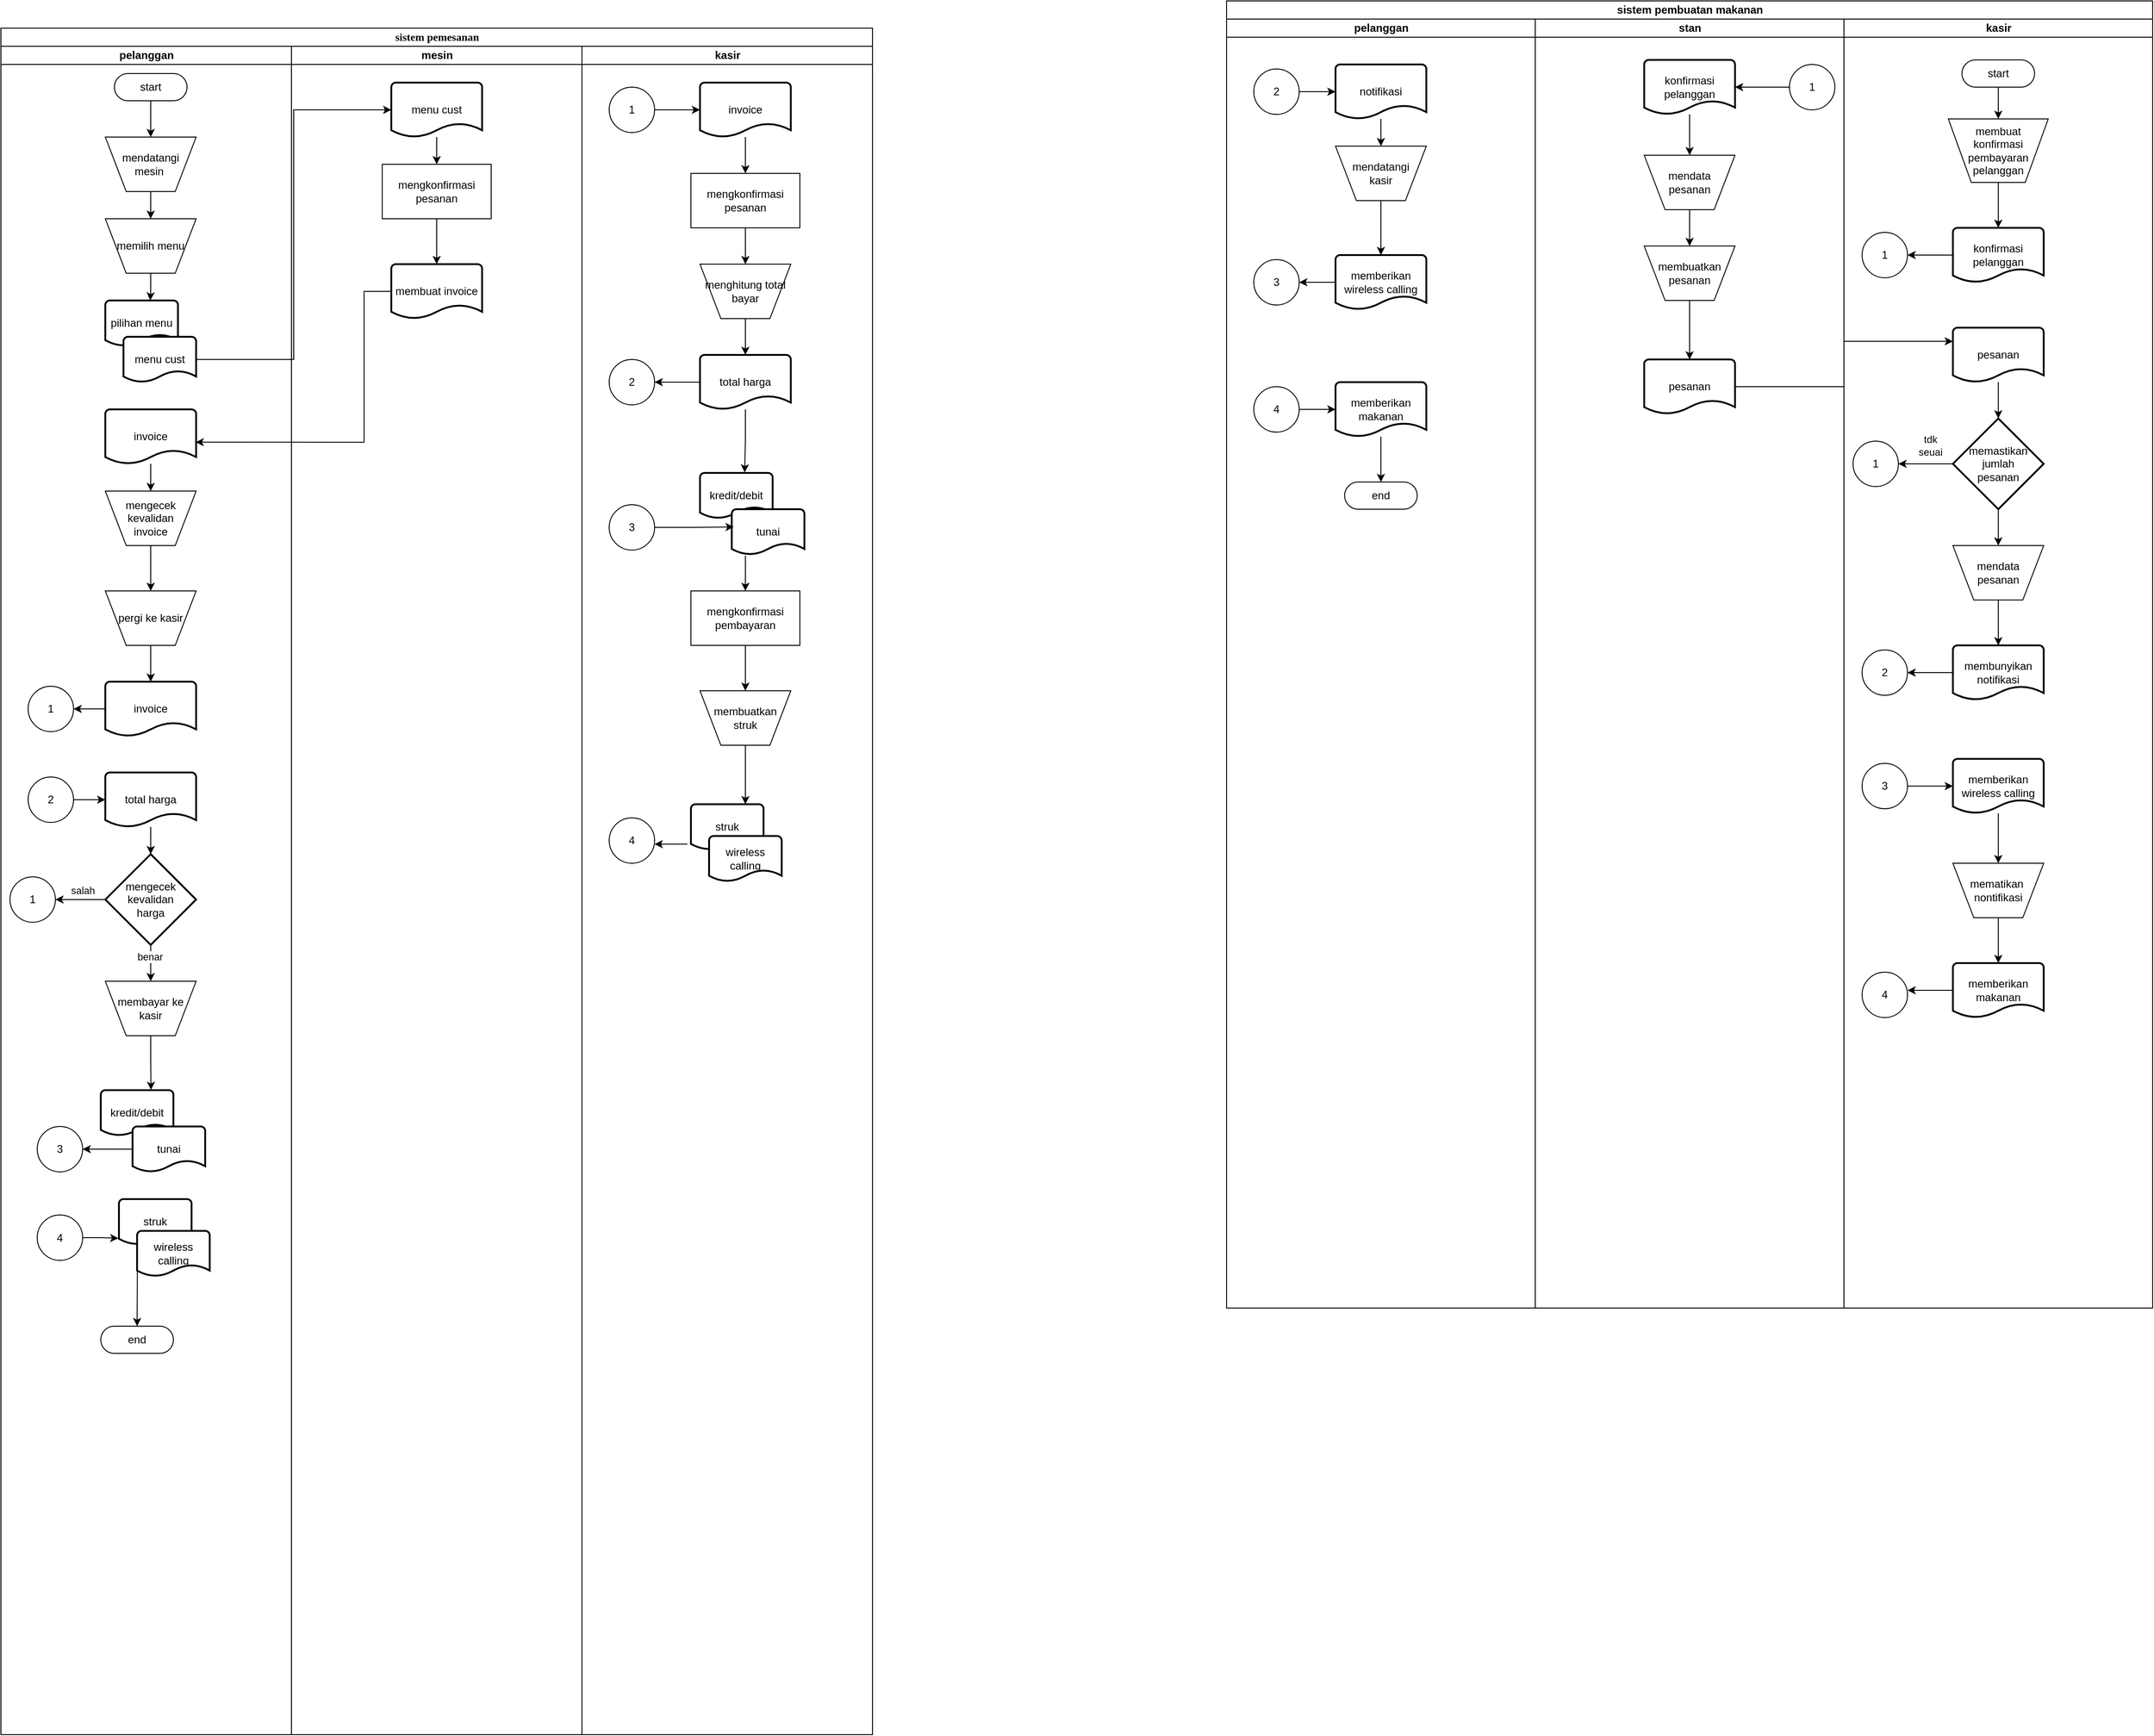 <mxfile version="24.2.0" type="github">
  <diagram name="Page-1" id="0783ab3e-0a74-02c8-0abd-f7b4e66b4bec">
    <mxGraphModel dx="1005" dy="530" grid="1" gridSize="10" guides="1" tooltips="1" connect="1" arrows="1" fold="1" page="1" pageScale="1" pageWidth="850" pageHeight="1100" background="none" math="0" shadow="0">
      <root>
        <mxCell id="0" />
        <mxCell id="1" parent="0" />
        <mxCell id="1c1d494c118603dd-1" value="sistem pemesanan" style="swimlane;html=1;childLayout=stackLayout;startSize=20;rounded=0;shadow=0;comic=0;labelBackgroundColor=none;strokeWidth=1;fontFamily=Verdana;fontSize=12;align=center;movable=1;resizable=1;rotatable=1;deletable=1;editable=1;locked=0;connectable=1;" parent="1" vertex="1">
          <mxGeometry x="10" y="30" width="960" height="1880" as="geometry" />
        </mxCell>
        <mxCell id="1c1d494c118603dd-2" value="pelanggan" style="swimlane;html=1;startSize=20;movable=1;resizable=1;rotatable=1;deletable=1;editable=1;locked=0;connectable=1;" parent="1c1d494c118603dd-1" vertex="1">
          <mxGeometry y="20" width="320" height="1860" as="geometry" />
        </mxCell>
        <mxCell id="wqHbsf-exHpVI4swrrhD-13" style="edgeStyle=orthogonalEdgeStyle;rounded=0;orthogonalLoop=1;jettySize=auto;html=1;entryX=0.5;entryY=0;entryDx=0;entryDy=0;" parent="1c1d494c118603dd-2" source="wqHbsf-exHpVI4swrrhD-8" target="wqHbsf-exHpVI4swrrhD-10" edge="1">
          <mxGeometry relative="1" as="geometry" />
        </mxCell>
        <mxCell id="wqHbsf-exHpVI4swrrhD-8" value="start" style="html=1;dashed=0;whiteSpace=wrap;shape=mxgraph.dfd.start" parent="1c1d494c118603dd-2" vertex="1">
          <mxGeometry x="125" y="30" width="80" height="30" as="geometry" />
        </mxCell>
        <mxCell id="wqHbsf-exHpVI4swrrhD-14" style="edgeStyle=orthogonalEdgeStyle;rounded=0;orthogonalLoop=1;jettySize=auto;html=1;entryX=0.5;entryY=0;entryDx=0;entryDy=0;" parent="1c1d494c118603dd-2" source="wqHbsf-exHpVI4swrrhD-10" target="wqHbsf-exHpVI4swrrhD-11" edge="1">
          <mxGeometry relative="1" as="geometry" />
        </mxCell>
        <mxCell id="wqHbsf-exHpVI4swrrhD-10" value="mendatangi mesin&amp;nbsp;" style="verticalLabelPosition=middle;verticalAlign=middle;html=1;shape=trapezoid;perimeter=trapezoidPerimeter;whiteSpace=wrap;size=0.23;arcSize=10;flipV=1;labelPosition=center;align=center;" parent="1c1d494c118603dd-2" vertex="1">
          <mxGeometry x="115" y="100" width="100" height="60" as="geometry" />
        </mxCell>
        <mxCell id="u9i59XWlAlZomTc7qoZ3-51" style="edgeStyle=orthogonalEdgeStyle;rounded=0;orthogonalLoop=1;jettySize=auto;html=1;entryX=0.618;entryY=0;entryDx=0;entryDy=0;entryPerimeter=0;" parent="1c1d494c118603dd-2" source="wqHbsf-exHpVI4swrrhD-11" target="u9i59XWlAlZomTc7qoZ3-33" edge="1">
          <mxGeometry relative="1" as="geometry" />
        </mxCell>
        <mxCell id="wqHbsf-exHpVI4swrrhD-11" value="memilih menu" style="verticalLabelPosition=middle;verticalAlign=middle;html=1;shape=trapezoid;perimeter=trapezoidPerimeter;whiteSpace=wrap;size=0.23;arcSize=10;flipV=1;labelPosition=center;align=center;" parent="1c1d494c118603dd-2" vertex="1">
          <mxGeometry x="115" y="190" width="100" height="60" as="geometry" />
        </mxCell>
        <mxCell id="u9i59XWlAlZomTc7qoZ3-33" value="pilihan menu" style="strokeWidth=2;html=1;shape=mxgraph.flowchart.document2;whiteSpace=wrap;size=0.25;" parent="1c1d494c118603dd-2" vertex="1">
          <mxGeometry x="115" y="280" width="80" height="50" as="geometry" />
        </mxCell>
        <mxCell id="u9i59XWlAlZomTc7qoZ3-46" style="edgeStyle=orthogonalEdgeStyle;rounded=0;orthogonalLoop=1;jettySize=auto;html=1;" parent="1c1d494c118603dd-2" source="u9i59XWlAlZomTc7qoZ3-37" target="u9i59XWlAlZomTc7qoZ3-45" edge="1">
          <mxGeometry relative="1" as="geometry" />
        </mxCell>
        <mxCell id="u9i59XWlAlZomTc7qoZ3-37" value="invoice" style="strokeWidth=2;html=1;shape=mxgraph.flowchart.document2;whiteSpace=wrap;size=0.25;" parent="1c1d494c118603dd-2" vertex="1">
          <mxGeometry x="115" y="400" width="100" height="60" as="geometry" />
        </mxCell>
        <mxCell id="u9i59XWlAlZomTc7qoZ3-48" value="" style="edgeStyle=orthogonalEdgeStyle;rounded=0;orthogonalLoop=1;jettySize=auto;html=1;" parent="1c1d494c118603dd-2" source="u9i59XWlAlZomTc7qoZ3-45" target="u9i59XWlAlZomTc7qoZ3-47" edge="1">
          <mxGeometry relative="1" as="geometry" />
        </mxCell>
        <mxCell id="u9i59XWlAlZomTc7qoZ3-45" value="mengecek kevalidan &lt;br&gt;invoice" style="verticalLabelPosition=middle;verticalAlign=middle;html=1;shape=trapezoid;perimeter=trapezoidPerimeter;whiteSpace=wrap;size=0.23;arcSize=10;flipV=1;labelPosition=center;align=center;" parent="1c1d494c118603dd-2" vertex="1">
          <mxGeometry x="115" y="490" width="100" height="60" as="geometry" />
        </mxCell>
        <mxCell id="u9i59XWlAlZomTc7qoZ3-47" value="pergi ke kasir" style="verticalLabelPosition=middle;verticalAlign=middle;html=1;shape=trapezoid;perimeter=trapezoidPerimeter;whiteSpace=wrap;size=0.23;arcSize=10;flipV=1;labelPosition=center;align=center;" parent="1c1d494c118603dd-2" vertex="1">
          <mxGeometry x="115" y="600" width="100" height="60" as="geometry" />
        </mxCell>
        <mxCell id="u9i59XWlAlZomTc7qoZ3-49" value="menu cust" style="strokeWidth=2;html=1;shape=mxgraph.flowchart.document2;whiteSpace=wrap;size=0.25;" parent="1c1d494c118603dd-2" vertex="1">
          <mxGeometry x="135" y="320" width="80" height="50" as="geometry" />
        </mxCell>
        <mxCell id="u9i59XWlAlZomTc7qoZ3-59" style="edgeStyle=orthogonalEdgeStyle;rounded=0;orthogonalLoop=1;jettySize=auto;html=1;entryX=1;entryY=0.5;entryDx=0;entryDy=0;" parent="1c1d494c118603dd-2" source="u9i59XWlAlZomTc7qoZ3-55" target="u9i59XWlAlZomTc7qoZ3-58" edge="1">
          <mxGeometry relative="1" as="geometry" />
        </mxCell>
        <mxCell id="u9i59XWlAlZomTc7qoZ3-55" value="invoice" style="strokeWidth=2;html=1;shape=mxgraph.flowchart.document2;whiteSpace=wrap;size=0.25;" parent="1c1d494c118603dd-2" vertex="1">
          <mxGeometry x="115" y="700" width="100" height="60" as="geometry" />
        </mxCell>
        <mxCell id="u9i59XWlAlZomTc7qoZ3-56" style="edgeStyle=orthogonalEdgeStyle;rounded=0;orthogonalLoop=1;jettySize=auto;html=1;entryX=0.5;entryY=0;entryDx=0;entryDy=0;entryPerimeter=0;" parent="1c1d494c118603dd-2" source="u9i59XWlAlZomTc7qoZ3-47" target="u9i59XWlAlZomTc7qoZ3-55" edge="1">
          <mxGeometry relative="1" as="geometry" />
        </mxCell>
        <mxCell id="u9i59XWlAlZomTc7qoZ3-58" value="1" style="ellipse;whiteSpace=wrap;html=1;aspect=fixed;" parent="1c1d494c118603dd-2" vertex="1">
          <mxGeometry x="30" y="705" width="50" height="50" as="geometry" />
        </mxCell>
        <mxCell id="u9i59XWlAlZomTc7qoZ3-69" value="total harga" style="strokeWidth=2;html=1;shape=mxgraph.flowchart.document2;whiteSpace=wrap;size=0.25;" parent="1c1d494c118603dd-2" vertex="1">
          <mxGeometry x="115" y="800" width="100" height="60" as="geometry" />
        </mxCell>
        <mxCell id="u9i59XWlAlZomTc7qoZ3-70" value="2" style="ellipse;whiteSpace=wrap;html=1;aspect=fixed;" parent="1c1d494c118603dd-2" vertex="1">
          <mxGeometry x="30" y="805" width="50" height="50" as="geometry" />
        </mxCell>
        <mxCell id="u9i59XWlAlZomTc7qoZ3-71" style="edgeStyle=orthogonalEdgeStyle;rounded=0;orthogonalLoop=1;jettySize=auto;html=1;entryX=0;entryY=0.5;entryDx=0;entryDy=0;entryPerimeter=0;" parent="1c1d494c118603dd-2" source="u9i59XWlAlZomTc7qoZ3-70" target="u9i59XWlAlZomTc7qoZ3-69" edge="1">
          <mxGeometry relative="1" as="geometry" />
        </mxCell>
        <mxCell id="u9i59XWlAlZomTc7qoZ3-77" style="edgeStyle=orthogonalEdgeStyle;rounded=0;orthogonalLoop=1;jettySize=auto;html=1;entryX=1;entryY=0.5;entryDx=0;entryDy=0;" parent="1c1d494c118603dd-2" source="u9i59XWlAlZomTc7qoZ3-74" target="u9i59XWlAlZomTc7qoZ3-76" edge="1">
          <mxGeometry relative="1" as="geometry" />
        </mxCell>
        <mxCell id="FpPtYlC5EsILxaDDrqei-9" value="salah" style="edgeLabel;html=1;align=center;verticalAlign=middle;resizable=0;points=[];" parent="u9i59XWlAlZomTc7qoZ3-77" vertex="1" connectable="0">
          <mxGeometry x="-0.422" y="4" relative="1" as="geometry">
            <mxPoint x="-9" y="-14" as="offset" />
          </mxGeometry>
        </mxCell>
        <mxCell id="u9i59XWlAlZomTc7qoZ3-78" style="edgeStyle=orthogonalEdgeStyle;rounded=0;orthogonalLoop=1;jettySize=auto;html=1;" parent="1c1d494c118603dd-2" source="u9i59XWlAlZomTc7qoZ3-74" target="u9i59XWlAlZomTc7qoZ3-75" edge="1">
          <mxGeometry relative="1" as="geometry" />
        </mxCell>
        <mxCell id="FpPtYlC5EsILxaDDrqei-8" value="benar" style="edgeLabel;html=1;align=center;verticalAlign=middle;resizable=0;points=[];" parent="u9i59XWlAlZomTc7qoZ3-78" vertex="1" connectable="0">
          <mxGeometry x="-0.35" y="-1" relative="1" as="geometry">
            <mxPoint as="offset" />
          </mxGeometry>
        </mxCell>
        <mxCell id="u9i59XWlAlZomTc7qoZ3-74" value="mengecek kevalidan &lt;br&gt;harga" style="strokeWidth=2;html=1;shape=mxgraph.flowchart.decision;whiteSpace=wrap;" parent="1c1d494c118603dd-2" vertex="1">
          <mxGeometry x="115" y="890" width="100" height="100" as="geometry" />
        </mxCell>
        <mxCell id="u9i59XWlAlZomTc7qoZ3-75" value="membayar ke kasir" style="verticalLabelPosition=middle;verticalAlign=middle;html=1;shape=trapezoid;perimeter=trapezoidPerimeter;whiteSpace=wrap;size=0.23;arcSize=10;flipV=1;labelPosition=center;align=center;" parent="1c1d494c118603dd-2" vertex="1">
          <mxGeometry x="115" y="1030" width="100" height="60" as="geometry" />
        </mxCell>
        <mxCell id="u9i59XWlAlZomTc7qoZ3-76" value="1" style="ellipse;whiteSpace=wrap;html=1;aspect=fixed;" parent="1c1d494c118603dd-2" vertex="1">
          <mxGeometry x="10" y="915" width="50" height="50" as="geometry" />
        </mxCell>
        <mxCell id="u9i59XWlAlZomTc7qoZ3-82" value="kredit/debit" style="strokeWidth=2;html=1;shape=mxgraph.flowchart.document2;whiteSpace=wrap;size=0.25;" parent="1c1d494c118603dd-2" vertex="1">
          <mxGeometry x="110" y="1150" width="80" height="50" as="geometry" />
        </mxCell>
        <mxCell id="u9i59XWlAlZomTc7qoZ3-86" style="edgeStyle=orthogonalEdgeStyle;rounded=0;orthogonalLoop=1;jettySize=auto;html=1;entryX=1;entryY=0.5;entryDx=0;entryDy=0;" parent="1c1d494c118603dd-2" source="u9i59XWlAlZomTc7qoZ3-83" target="u9i59XWlAlZomTc7qoZ3-85" edge="1">
          <mxGeometry relative="1" as="geometry">
            <mxPoint x="90" y="1215" as="targetPoint" />
          </mxGeometry>
        </mxCell>
        <mxCell id="u9i59XWlAlZomTc7qoZ3-83" value="tunai" style="strokeWidth=2;html=1;shape=mxgraph.flowchart.document2;whiteSpace=wrap;size=0.25;" parent="1c1d494c118603dd-2" vertex="1">
          <mxGeometry x="145" y="1190" width="80" height="50" as="geometry" />
        </mxCell>
        <mxCell id="u9i59XWlAlZomTc7qoZ3-84" style="edgeStyle=orthogonalEdgeStyle;rounded=0;orthogonalLoop=1;jettySize=auto;html=1;entryX=0.692;entryY=-0.007;entryDx=0;entryDy=0;entryPerimeter=0;" parent="1c1d494c118603dd-2" source="u9i59XWlAlZomTc7qoZ3-75" target="u9i59XWlAlZomTc7qoZ3-82" edge="1">
          <mxGeometry relative="1" as="geometry" />
        </mxCell>
        <mxCell id="u9i59XWlAlZomTc7qoZ3-85" value="3" style="ellipse;whiteSpace=wrap;html=1;aspect=fixed;" parent="1c1d494c118603dd-2" vertex="1">
          <mxGeometry x="40" y="1190" width="50" height="50" as="geometry" />
        </mxCell>
        <mxCell id="u9i59XWlAlZomTc7qoZ3-109" value="4" style="ellipse;whiteSpace=wrap;html=1;aspect=fixed;" parent="1c1d494c118603dd-2" vertex="1">
          <mxGeometry x="40" y="1287.5" width="50" height="50" as="geometry" />
        </mxCell>
        <mxCell id="u9i59XWlAlZomTc7qoZ3-112" style="edgeStyle=orthogonalEdgeStyle;rounded=0;orthogonalLoop=1;jettySize=auto;html=1;entryX=0.5;entryY=0;entryDx=0;entryDy=0;entryPerimeter=0;" parent="1c1d494c118603dd-2" source="u9i59XWlAlZomTc7qoZ3-69" target="u9i59XWlAlZomTc7qoZ3-74" edge="1">
          <mxGeometry relative="1" as="geometry" />
        </mxCell>
        <mxCell id="FpPtYlC5EsILxaDDrqei-4" value="struk" style="strokeWidth=2;html=1;shape=mxgraph.flowchart.document2;whiteSpace=wrap;size=0.25;" parent="1c1d494c118603dd-2" vertex="1">
          <mxGeometry x="130" y="1270" width="80" height="50" as="geometry" />
        </mxCell>
        <mxCell id="FpPtYlC5EsILxaDDrqei-5" value="wireless calling" style="strokeWidth=2;html=1;shape=mxgraph.flowchart.document2;whiteSpace=wrap;size=0.25;" parent="1c1d494c118603dd-2" vertex="1">
          <mxGeometry x="150" y="1305" width="80" height="50" as="geometry" />
        </mxCell>
        <mxCell id="FpPtYlC5EsILxaDDrqei-7" style="edgeStyle=orthogonalEdgeStyle;rounded=0;orthogonalLoop=1;jettySize=auto;html=1;entryX=-0.008;entryY=0.863;entryDx=0;entryDy=0;entryPerimeter=0;" parent="1c1d494c118603dd-2" source="u9i59XWlAlZomTc7qoZ3-109" target="FpPtYlC5EsILxaDDrqei-4" edge="1">
          <mxGeometry relative="1" as="geometry" />
        </mxCell>
        <mxCell id="FpPtYlC5EsILxaDDrqei-74" value="end" style="html=1;dashed=0;whiteSpace=wrap;shape=mxgraph.dfd.start" parent="1c1d494c118603dd-2" vertex="1">
          <mxGeometry x="110" y="1410" width="80" height="30" as="geometry" />
        </mxCell>
        <mxCell id="FpPtYlC5EsILxaDDrqei-75" value="" style="endArrow=classic;html=1;rounded=0;entryX=0.5;entryY=0.5;entryDx=0;entryDy=-15;entryPerimeter=0;exitX=0.004;exitY=0.826;exitDx=0;exitDy=0;exitPerimeter=0;" parent="1c1d494c118603dd-2" source="FpPtYlC5EsILxaDDrqei-5" target="FpPtYlC5EsILxaDDrqei-74" edge="1">
          <mxGeometry width="50" height="50" relative="1" as="geometry">
            <mxPoint x="240" y="1430" as="sourcePoint" />
            <mxPoint x="290" y="1380" as="targetPoint" />
          </mxGeometry>
        </mxCell>
        <mxCell id="1c1d494c118603dd-3" value="mesin" style="swimlane;html=1;startSize=20;movable=1;resizable=1;rotatable=1;deletable=1;editable=1;locked=0;connectable=1;" parent="1c1d494c118603dd-1" vertex="1">
          <mxGeometry x="320" y="20" width="320" height="1860" as="geometry" />
        </mxCell>
        <mxCell id="u9i59XWlAlZomTc7qoZ3-42" style="edgeStyle=orthogonalEdgeStyle;rounded=0;orthogonalLoop=1;jettySize=auto;html=1;" parent="1c1d494c118603dd-3" source="u9i59XWlAlZomTc7qoZ3-34" target="u9i59XWlAlZomTc7qoZ3-35" edge="1">
          <mxGeometry relative="1" as="geometry" />
        </mxCell>
        <mxCell id="u9i59XWlAlZomTc7qoZ3-34" value="menu cust" style="strokeWidth=2;html=1;shape=mxgraph.flowchart.document2;whiteSpace=wrap;size=0.25;" parent="1c1d494c118603dd-3" vertex="1">
          <mxGeometry x="110" y="40" width="100" height="60" as="geometry" />
        </mxCell>
        <mxCell id="u9i59XWlAlZomTc7qoZ3-35" value="mengkonfirmasi pesanan" style="rounded=0;whiteSpace=wrap;html=1;" parent="1c1d494c118603dd-3" vertex="1">
          <mxGeometry x="100" y="130" width="120" height="60" as="geometry" />
        </mxCell>
        <mxCell id="u9i59XWlAlZomTc7qoZ3-36" value="membuat invoice" style="strokeWidth=2;html=1;shape=mxgraph.flowchart.document2;whiteSpace=wrap;size=0.25;" parent="1c1d494c118603dd-3" vertex="1">
          <mxGeometry x="110" y="240" width="100" height="60" as="geometry" />
        </mxCell>
        <mxCell id="u9i59XWlAlZomTc7qoZ3-43" style="edgeStyle=orthogonalEdgeStyle;rounded=0;orthogonalLoop=1;jettySize=auto;html=1;entryX=0.5;entryY=0;entryDx=0;entryDy=0;entryPerimeter=0;" parent="1c1d494c118603dd-3" source="u9i59XWlAlZomTc7qoZ3-35" target="u9i59XWlAlZomTc7qoZ3-36" edge="1">
          <mxGeometry relative="1" as="geometry" />
        </mxCell>
        <mxCell id="u9i59XWlAlZomTc7qoZ3-44" style="edgeStyle=orthogonalEdgeStyle;rounded=0;orthogonalLoop=1;jettySize=auto;html=1;entryX=0.995;entryY=0.603;entryDx=0;entryDy=0;entryPerimeter=0;" parent="1c1d494c118603dd-1" source="u9i59XWlAlZomTc7qoZ3-36" target="u9i59XWlAlZomTc7qoZ3-37" edge="1">
          <mxGeometry relative="1" as="geometry">
            <Array as="points">
              <mxPoint x="400" y="290" />
              <mxPoint x="400" y="456" />
            </Array>
          </mxGeometry>
        </mxCell>
        <mxCell id="u9i59XWlAlZomTc7qoZ3-54" style="edgeStyle=orthogonalEdgeStyle;rounded=0;orthogonalLoop=1;jettySize=auto;html=1;entryX=0;entryY=0.5;entryDx=0;entryDy=0;entryPerimeter=0;" parent="1c1d494c118603dd-1" source="u9i59XWlAlZomTc7qoZ3-49" target="u9i59XWlAlZomTc7qoZ3-34" edge="1">
          <mxGeometry relative="1" as="geometry" />
        </mxCell>
        <mxCell id="1c1d494c118603dd-4" value="kasir" style="swimlane;html=1;startSize=20;movable=1;resizable=1;rotatable=1;deletable=1;editable=1;locked=0;connectable=1;" parent="1c1d494c118603dd-1" vertex="1">
          <mxGeometry x="640" y="20" width="320" height="1860" as="geometry" />
        </mxCell>
        <mxCell id="u9i59XWlAlZomTc7qoZ3-65" style="edgeStyle=orthogonalEdgeStyle;rounded=0;orthogonalLoop=1;jettySize=auto;html=1;" parent="1c1d494c118603dd-4" source="wqHbsf-exHpVI4swrrhD-23" target="u9i59XWlAlZomTc7qoZ3-62" edge="1">
          <mxGeometry relative="1" as="geometry" />
        </mxCell>
        <mxCell id="wqHbsf-exHpVI4swrrhD-23" value="1" style="ellipse;whiteSpace=wrap;html=1;aspect=fixed;" parent="1c1d494c118603dd-4" vertex="1">
          <mxGeometry x="30" y="45" width="50" height="50" as="geometry" />
        </mxCell>
        <mxCell id="u9i59XWlAlZomTc7qoZ3-89" style="edgeStyle=orthogonalEdgeStyle;rounded=0;orthogonalLoop=1;jettySize=auto;html=1;entryX=0.5;entryY=0;entryDx=0;entryDy=0;" parent="1c1d494c118603dd-4" source="u9i59XWlAlZomTc7qoZ3-61" target="u9i59XWlAlZomTc7qoZ3-66" edge="1">
          <mxGeometry relative="1" as="geometry" />
        </mxCell>
        <mxCell id="u9i59XWlAlZomTc7qoZ3-61" value="mengkonfirmasi pesanan" style="rounded=0;whiteSpace=wrap;html=1;" parent="1c1d494c118603dd-4" vertex="1">
          <mxGeometry x="120" y="140" width="120" height="60" as="geometry" />
        </mxCell>
        <mxCell id="u9i59XWlAlZomTc7qoZ3-88" style="edgeStyle=orthogonalEdgeStyle;rounded=0;orthogonalLoop=1;jettySize=auto;html=1;entryX=0.5;entryY=0;entryDx=0;entryDy=0;" parent="1c1d494c118603dd-4" source="u9i59XWlAlZomTc7qoZ3-62" target="u9i59XWlAlZomTc7qoZ3-61" edge="1">
          <mxGeometry relative="1" as="geometry" />
        </mxCell>
        <mxCell id="u9i59XWlAlZomTc7qoZ3-62" value="invoice" style="strokeWidth=2;html=1;shape=mxgraph.flowchart.document2;whiteSpace=wrap;size=0.25;" parent="1c1d494c118603dd-4" vertex="1">
          <mxGeometry x="130" y="40" width="100" height="60" as="geometry" />
        </mxCell>
        <mxCell id="u9i59XWlAlZomTc7qoZ3-66" value="menghitung total bayar" style="verticalLabelPosition=middle;verticalAlign=middle;html=1;shape=trapezoid;perimeter=trapezoidPerimeter;whiteSpace=wrap;size=0.23;arcSize=10;flipV=1;labelPosition=center;align=center;" parent="1c1d494c118603dd-4" vertex="1">
          <mxGeometry x="130" y="240" width="100" height="60" as="geometry" />
        </mxCell>
        <mxCell id="u9i59XWlAlZomTc7qoZ3-72" style="edgeStyle=orthogonalEdgeStyle;rounded=0;orthogonalLoop=1;jettySize=auto;html=1;entryX=1;entryY=0.5;entryDx=0;entryDy=0;" parent="1c1d494c118603dd-4" source="u9i59XWlAlZomTc7qoZ3-67" target="u9i59XWlAlZomTc7qoZ3-68" edge="1">
          <mxGeometry relative="1" as="geometry" />
        </mxCell>
        <mxCell id="u9i59XWlAlZomTc7qoZ3-67" value="total harga" style="strokeWidth=2;html=1;shape=mxgraph.flowchart.document2;whiteSpace=wrap;size=0.25;" parent="1c1d494c118603dd-4" vertex="1">
          <mxGeometry x="130" y="340" width="100" height="60" as="geometry" />
        </mxCell>
        <mxCell id="u9i59XWlAlZomTc7qoZ3-68" value="2" style="ellipse;whiteSpace=wrap;html=1;aspect=fixed;" parent="1c1d494c118603dd-4" vertex="1">
          <mxGeometry x="30" y="345" width="50" height="50" as="geometry" />
        </mxCell>
        <mxCell id="u9i59XWlAlZomTc7qoZ3-90" style="edgeStyle=orthogonalEdgeStyle;rounded=0;orthogonalLoop=1;jettySize=auto;html=1;entryX=0.5;entryY=0;entryDx=0;entryDy=0;entryPerimeter=0;" parent="1c1d494c118603dd-4" source="u9i59XWlAlZomTc7qoZ3-66" target="u9i59XWlAlZomTc7qoZ3-67" edge="1">
          <mxGeometry relative="1" as="geometry" />
        </mxCell>
        <mxCell id="u9i59XWlAlZomTc7qoZ3-91" value="kredit/debit" style="strokeWidth=2;html=1;shape=mxgraph.flowchart.document2;whiteSpace=wrap;size=0.25;" parent="1c1d494c118603dd-4" vertex="1">
          <mxGeometry x="130" y="470" width="80" height="50" as="geometry" />
        </mxCell>
        <mxCell id="u9i59XWlAlZomTc7qoZ3-93" value="tunai" style="strokeWidth=2;html=1;shape=mxgraph.flowchart.document2;whiteSpace=wrap;size=0.25;" parent="1c1d494c118603dd-4" vertex="1">
          <mxGeometry x="165" y="510" width="80" height="50" as="geometry" />
        </mxCell>
        <mxCell id="u9i59XWlAlZomTc7qoZ3-97" style="edgeStyle=orthogonalEdgeStyle;rounded=0;orthogonalLoop=1;jettySize=auto;html=1;entryX=0.027;entryY=0.39;entryDx=0;entryDy=0;entryPerimeter=0;" parent="1c1d494c118603dd-4" source="u9i59XWlAlZomTc7qoZ3-94" target="u9i59XWlAlZomTc7qoZ3-93" edge="1">
          <mxGeometry relative="1" as="geometry">
            <mxPoint x="160" y="530" as="targetPoint" />
          </mxGeometry>
        </mxCell>
        <mxCell id="u9i59XWlAlZomTc7qoZ3-94" value="3" style="ellipse;whiteSpace=wrap;html=1;aspect=fixed;" parent="1c1d494c118603dd-4" vertex="1">
          <mxGeometry x="30" y="505" width="50" height="50" as="geometry" />
        </mxCell>
        <mxCell id="u9i59XWlAlZomTc7qoZ3-96" style="edgeStyle=orthogonalEdgeStyle;rounded=0;orthogonalLoop=1;jettySize=auto;html=1;entryX=0.615;entryY=-0.011;entryDx=0;entryDy=0;entryPerimeter=0;" parent="1c1d494c118603dd-4" source="u9i59XWlAlZomTc7qoZ3-67" target="u9i59XWlAlZomTc7qoZ3-91" edge="1">
          <mxGeometry relative="1" as="geometry" />
        </mxCell>
        <mxCell id="u9i59XWlAlZomTc7qoZ3-103" style="edgeStyle=orthogonalEdgeStyle;rounded=0;orthogonalLoop=1;jettySize=auto;html=1;" parent="1c1d494c118603dd-4" source="u9i59XWlAlZomTc7qoZ3-99" target="u9i59XWlAlZomTc7qoZ3-101" edge="1">
          <mxGeometry relative="1" as="geometry" />
        </mxCell>
        <mxCell id="u9i59XWlAlZomTc7qoZ3-99" value="mengkonfirmasi pembayaran" style="rounded=0;whiteSpace=wrap;html=1;" parent="1c1d494c118603dd-4" vertex="1">
          <mxGeometry x="120" y="600" width="120" height="60" as="geometry" />
        </mxCell>
        <mxCell id="u9i59XWlAlZomTc7qoZ3-100" value="" style="endArrow=classic;html=1;rounded=0;entryX=0.5;entryY=0;entryDx=0;entryDy=0;exitX=0.188;exitY=1.025;exitDx=0;exitDy=0;exitPerimeter=0;" parent="1c1d494c118603dd-4" source="u9i59XWlAlZomTc7qoZ3-93" target="u9i59XWlAlZomTc7qoZ3-99" edge="1">
          <mxGeometry width="50" height="50" relative="1" as="geometry">
            <mxPoint x="170" y="560" as="sourcePoint" />
            <mxPoint x="-130" y="560" as="targetPoint" />
          </mxGeometry>
        </mxCell>
        <mxCell id="u9i59XWlAlZomTc7qoZ3-101" value="membuatkan struk" style="verticalLabelPosition=middle;verticalAlign=middle;html=1;shape=trapezoid;perimeter=trapezoidPerimeter;whiteSpace=wrap;size=0.23;arcSize=10;flipV=1;labelPosition=center;align=center;" parent="1c1d494c118603dd-4" vertex="1">
          <mxGeometry x="130" y="710" width="100" height="60" as="geometry" />
        </mxCell>
        <mxCell id="u9i59XWlAlZomTc7qoZ3-102" value="struk" style="strokeWidth=2;html=1;shape=mxgraph.flowchart.document2;whiteSpace=wrap;size=0.25;" parent="1c1d494c118603dd-4" vertex="1">
          <mxGeometry x="120" y="835" width="80" height="50" as="geometry" />
        </mxCell>
        <mxCell id="u9i59XWlAlZomTc7qoZ3-105" value="4" style="ellipse;whiteSpace=wrap;html=1;aspect=fixed;" parent="1c1d494c118603dd-4" vertex="1">
          <mxGeometry x="30" y="850" width="50" height="50" as="geometry" />
        </mxCell>
        <mxCell id="FpPtYlC5EsILxaDDrqei-1" value="wireless calling" style="strokeWidth=2;html=1;shape=mxgraph.flowchart.document2;whiteSpace=wrap;size=0.25;" parent="1c1d494c118603dd-4" vertex="1">
          <mxGeometry x="140" y="870" width="80" height="50" as="geometry" />
        </mxCell>
        <mxCell id="FpPtYlC5EsILxaDDrqei-2" style="edgeStyle=orthogonalEdgeStyle;rounded=0;orthogonalLoop=1;jettySize=auto;html=1;entryX=0.75;entryY=0;entryDx=0;entryDy=0;entryPerimeter=0;" parent="1c1d494c118603dd-4" source="u9i59XWlAlZomTc7qoZ3-101" target="u9i59XWlAlZomTc7qoZ3-102" edge="1">
          <mxGeometry relative="1" as="geometry" />
        </mxCell>
        <mxCell id="FpPtYlC5EsILxaDDrqei-3" value="" style="endArrow=classic;html=1;rounded=0;exitX=-0.048;exitY=0.877;exitDx=0;exitDy=0;exitPerimeter=0;" parent="1c1d494c118603dd-4" source="u9i59XWlAlZomTc7qoZ3-102" edge="1">
          <mxGeometry width="50" height="50" relative="1" as="geometry">
            <mxPoint x="60" y="1010" as="sourcePoint" />
            <mxPoint x="80" y="879" as="targetPoint" />
          </mxGeometry>
        </mxCell>
        <mxCell id="u9i59XWlAlZomTc7qoZ3-113" value="sistem pembuatan makanan" style="swimlane;childLayout=stackLayout;resizeParent=1;resizeParentMax=0;startSize=20;html=1;" parent="1" vertex="1">
          <mxGeometry x="1360" width="1020" height="1440" as="geometry" />
        </mxCell>
        <mxCell id="u9i59XWlAlZomTc7qoZ3-114" value="pelanggan" style="swimlane;startSize=20;html=1;" parent="u9i59XWlAlZomTc7qoZ3-113" vertex="1">
          <mxGeometry y="20" width="340" height="1420" as="geometry" />
        </mxCell>
        <mxCell id="FpPtYlC5EsILxaDDrqei-113" style="edgeStyle=orthogonalEdgeStyle;rounded=0;orthogonalLoop=1;jettySize=auto;html=1;entryX=0.5;entryY=0;entryDx=0;entryDy=0;" parent="u9i59XWlAlZomTc7qoZ3-114" source="FpPtYlC5EsILxaDDrqei-108" target="FpPtYlC5EsILxaDDrqei-111" edge="1">
          <mxGeometry relative="1" as="geometry" />
        </mxCell>
        <mxCell id="FpPtYlC5EsILxaDDrqei-108" value="notifikasi" style="strokeWidth=2;html=1;shape=mxgraph.flowchart.document2;whiteSpace=wrap;size=0.25;" parent="u9i59XWlAlZomTc7qoZ3-114" vertex="1">
          <mxGeometry x="120" y="50" width="100" height="60" as="geometry" />
        </mxCell>
        <mxCell id="FpPtYlC5EsILxaDDrqei-109" value="2" style="ellipse;whiteSpace=wrap;html=1;aspect=fixed;" parent="u9i59XWlAlZomTc7qoZ3-114" vertex="1">
          <mxGeometry x="30" y="55" width="50" height="50" as="geometry" />
        </mxCell>
        <mxCell id="FpPtYlC5EsILxaDDrqei-110" style="edgeStyle=orthogonalEdgeStyle;rounded=0;orthogonalLoop=1;jettySize=auto;html=1;entryX=0;entryY=0.5;entryDx=0;entryDy=0;entryPerimeter=0;" parent="u9i59XWlAlZomTc7qoZ3-114" source="FpPtYlC5EsILxaDDrqei-109" target="FpPtYlC5EsILxaDDrqei-108" edge="1">
          <mxGeometry relative="1" as="geometry" />
        </mxCell>
        <mxCell id="FpPtYlC5EsILxaDDrqei-111" value="mendatangi &lt;br&gt;kasir" style="verticalLabelPosition=middle;verticalAlign=middle;html=1;shape=trapezoid;perimeter=trapezoidPerimeter;whiteSpace=wrap;size=0.23;arcSize=10;flipV=1;labelPosition=center;align=center;" parent="u9i59XWlAlZomTc7qoZ3-114" vertex="1">
          <mxGeometry x="120" y="140" width="100" height="60" as="geometry" />
        </mxCell>
        <mxCell id="FpPtYlC5EsILxaDDrqei-117" style="edgeStyle=orthogonalEdgeStyle;rounded=0;orthogonalLoop=1;jettySize=auto;html=1;entryX=1;entryY=0.5;entryDx=0;entryDy=0;" parent="u9i59XWlAlZomTc7qoZ3-114" source="FpPtYlC5EsILxaDDrqei-112" target="FpPtYlC5EsILxaDDrqei-115" edge="1">
          <mxGeometry relative="1" as="geometry" />
        </mxCell>
        <mxCell id="FpPtYlC5EsILxaDDrqei-112" value="memberikan  wireless calling" style="strokeWidth=2;html=1;shape=mxgraph.flowchart.document2;whiteSpace=wrap;size=0.25;" parent="u9i59XWlAlZomTc7qoZ3-114" vertex="1">
          <mxGeometry x="120" y="260" width="100" height="60" as="geometry" />
        </mxCell>
        <mxCell id="FpPtYlC5EsILxaDDrqei-114" style="edgeStyle=orthogonalEdgeStyle;rounded=0;orthogonalLoop=1;jettySize=auto;html=1;entryX=0.5;entryY=0;entryDx=0;entryDy=0;entryPerimeter=0;" parent="u9i59XWlAlZomTc7qoZ3-114" source="FpPtYlC5EsILxaDDrqei-111" target="FpPtYlC5EsILxaDDrqei-112" edge="1">
          <mxGeometry relative="1" as="geometry" />
        </mxCell>
        <mxCell id="FpPtYlC5EsILxaDDrqei-115" value="3" style="ellipse;whiteSpace=wrap;html=1;aspect=fixed;" parent="u9i59XWlAlZomTc7qoZ3-114" vertex="1">
          <mxGeometry x="30" y="265" width="50" height="50" as="geometry" />
        </mxCell>
        <mxCell id="QvwExv97PCOJJsuxtD2M-10" value="memberikan makanan" style="strokeWidth=2;html=1;shape=mxgraph.flowchart.document2;whiteSpace=wrap;size=0.25;" parent="u9i59XWlAlZomTc7qoZ3-114" vertex="1">
          <mxGeometry x="120" y="400" width="100" height="60" as="geometry" />
        </mxCell>
        <mxCell id="QvwExv97PCOJJsuxtD2M-11" value="4" style="ellipse;whiteSpace=wrap;html=1;aspect=fixed;" parent="u9i59XWlAlZomTc7qoZ3-114" vertex="1">
          <mxGeometry x="30" y="405" width="50" height="50" as="geometry" />
        </mxCell>
        <mxCell id="QvwExv97PCOJJsuxtD2M-13" style="edgeStyle=orthogonalEdgeStyle;rounded=0;orthogonalLoop=1;jettySize=auto;html=1;entryX=0;entryY=0.5;entryDx=0;entryDy=0;entryPerimeter=0;" parent="u9i59XWlAlZomTc7qoZ3-114" source="QvwExv97PCOJJsuxtD2M-11" target="QvwExv97PCOJJsuxtD2M-10" edge="1">
          <mxGeometry relative="1" as="geometry" />
        </mxCell>
        <mxCell id="QvwExv97PCOJJsuxtD2M-14" value="end" style="html=1;dashed=0;whiteSpace=wrap;shape=mxgraph.dfd.start" parent="u9i59XWlAlZomTc7qoZ3-114" vertex="1">
          <mxGeometry x="130" y="510" width="80" height="30" as="geometry" />
        </mxCell>
        <mxCell id="QvwExv97PCOJJsuxtD2M-15" style="edgeStyle=orthogonalEdgeStyle;rounded=0;orthogonalLoop=1;jettySize=auto;html=1;entryX=0.5;entryY=0.5;entryDx=0;entryDy=-15;entryPerimeter=0;" parent="u9i59XWlAlZomTc7qoZ3-114" source="QvwExv97PCOJJsuxtD2M-10" target="QvwExv97PCOJJsuxtD2M-14" edge="1">
          <mxGeometry relative="1" as="geometry" />
        </mxCell>
        <mxCell id="u9i59XWlAlZomTc7qoZ3-115" value="stan" style="swimlane;startSize=20;html=1;" parent="u9i59XWlAlZomTc7qoZ3-113" vertex="1">
          <mxGeometry x="340" y="20" width="340" height="1420" as="geometry" />
        </mxCell>
        <mxCell id="FpPtYlC5EsILxaDDrqei-84" style="edgeStyle=orthogonalEdgeStyle;rounded=0;orthogonalLoop=1;jettySize=auto;html=1;entryX=0.5;entryY=0;entryDx=0;entryDy=0;" parent="u9i59XWlAlZomTc7qoZ3-115" source="FpPtYlC5EsILxaDDrqei-79" target="FpPtYlC5EsILxaDDrqei-81" edge="1">
          <mxGeometry relative="1" as="geometry" />
        </mxCell>
        <mxCell id="FpPtYlC5EsILxaDDrqei-79" value="konfirmasi pelanggan" style="strokeWidth=2;html=1;shape=mxgraph.flowchart.document2;whiteSpace=wrap;size=0.25;" parent="u9i59XWlAlZomTc7qoZ3-115" vertex="1">
          <mxGeometry x="120" y="45" width="100" height="60" as="geometry" />
        </mxCell>
        <mxCell id="FpPtYlC5EsILxaDDrqei-85" style="edgeStyle=orthogonalEdgeStyle;rounded=0;orthogonalLoop=1;jettySize=auto;html=1;" parent="u9i59XWlAlZomTc7qoZ3-115" source="FpPtYlC5EsILxaDDrqei-81" target="FpPtYlC5EsILxaDDrqei-83" edge="1">
          <mxGeometry relative="1" as="geometry" />
        </mxCell>
        <mxCell id="FpPtYlC5EsILxaDDrqei-81" value="mendata &lt;br&gt;pesanan" style="verticalLabelPosition=middle;verticalAlign=middle;html=1;shape=trapezoid;perimeter=trapezoidPerimeter;whiteSpace=wrap;size=0.23;arcSize=10;flipV=1;labelPosition=center;align=center;" parent="u9i59XWlAlZomTc7qoZ3-115" vertex="1">
          <mxGeometry x="120" y="150" width="100" height="60" as="geometry" />
        </mxCell>
        <mxCell id="FpPtYlC5EsILxaDDrqei-83" value="membuatkan pesanan" style="verticalLabelPosition=middle;verticalAlign=middle;html=1;shape=trapezoid;perimeter=trapezoidPerimeter;whiteSpace=wrap;size=0.23;arcSize=10;flipV=1;labelPosition=center;align=center;" parent="u9i59XWlAlZomTc7qoZ3-115" vertex="1">
          <mxGeometry x="120" y="250" width="100" height="60" as="geometry" />
        </mxCell>
        <mxCell id="FpPtYlC5EsILxaDDrqei-86" value="pesanan" style="strokeWidth=2;html=1;shape=mxgraph.flowchart.document2;whiteSpace=wrap;size=0.25;" parent="u9i59XWlAlZomTc7qoZ3-115" vertex="1">
          <mxGeometry x="120" y="375" width="100" height="60" as="geometry" />
        </mxCell>
        <mxCell id="FpPtYlC5EsILxaDDrqei-87" style="edgeStyle=orthogonalEdgeStyle;rounded=0;orthogonalLoop=1;jettySize=auto;html=1;entryX=0.5;entryY=0;entryDx=0;entryDy=0;entryPerimeter=0;" parent="u9i59XWlAlZomTc7qoZ3-115" source="FpPtYlC5EsILxaDDrqei-83" target="FpPtYlC5EsILxaDDrqei-86" edge="1">
          <mxGeometry relative="1" as="geometry" />
        </mxCell>
        <mxCell id="FpPtYlC5EsILxaDDrqei-95" value="1" style="ellipse;whiteSpace=wrap;html=1;aspect=fixed;" parent="u9i59XWlAlZomTc7qoZ3-115" vertex="1">
          <mxGeometry x="280" y="50" width="50" height="50" as="geometry" />
        </mxCell>
        <mxCell id="FpPtYlC5EsILxaDDrqei-96" style="edgeStyle=orthogonalEdgeStyle;rounded=0;orthogonalLoop=1;jettySize=auto;html=1;entryX=1;entryY=0.5;entryDx=0;entryDy=0;entryPerimeter=0;" parent="u9i59XWlAlZomTc7qoZ3-115" source="FpPtYlC5EsILxaDDrqei-95" target="FpPtYlC5EsILxaDDrqei-79" edge="1">
          <mxGeometry relative="1" as="geometry" />
        </mxCell>
        <mxCell id="u9i59XWlAlZomTc7qoZ3-116" value="kasir" style="swimlane;startSize=20;html=1;" parent="u9i59XWlAlZomTc7qoZ3-113" vertex="1">
          <mxGeometry x="680" y="20" width="340" height="1420" as="geometry" />
        </mxCell>
        <mxCell id="FpPtYlC5EsILxaDDrqei-77" style="edgeStyle=orthogonalEdgeStyle;rounded=0;orthogonalLoop=1;jettySize=auto;html=1;" parent="u9i59XWlAlZomTc7qoZ3-116" source="u9i59XWlAlZomTc7qoZ3-117" target="FpPtYlC5EsILxaDDrqei-76" edge="1">
          <mxGeometry relative="1" as="geometry" />
        </mxCell>
        <mxCell id="u9i59XWlAlZomTc7qoZ3-117" value="start" style="html=1;dashed=0;whiteSpace=wrap;shape=mxgraph.dfd.start" parent="u9i59XWlAlZomTc7qoZ3-116" vertex="1">
          <mxGeometry x="130" y="45" width="80" height="30" as="geometry" />
        </mxCell>
        <mxCell id="FpPtYlC5EsILxaDDrqei-76" value="membuat konfirmasi pembayaran pelanggan" style="verticalLabelPosition=middle;verticalAlign=middle;html=1;shape=trapezoid;perimeter=trapezoidPerimeter;whiteSpace=wrap;size=0.23;arcSize=10;flipV=1;labelPosition=center;align=center;" parent="u9i59XWlAlZomTc7qoZ3-116" vertex="1">
          <mxGeometry x="115" y="110" width="110" height="70" as="geometry" />
        </mxCell>
        <mxCell id="FpPtYlC5EsILxaDDrqei-94" style="edgeStyle=orthogonalEdgeStyle;rounded=0;orthogonalLoop=1;jettySize=auto;html=1;entryX=1;entryY=0.5;entryDx=0;entryDy=0;" parent="u9i59XWlAlZomTc7qoZ3-116" source="FpPtYlC5EsILxaDDrqei-78" target="FpPtYlC5EsILxaDDrqei-93" edge="1">
          <mxGeometry relative="1" as="geometry" />
        </mxCell>
        <mxCell id="FpPtYlC5EsILxaDDrqei-78" value="konfirmasi pelanggan" style="strokeWidth=2;html=1;shape=mxgraph.flowchart.document2;whiteSpace=wrap;size=0.25;" parent="u9i59XWlAlZomTc7qoZ3-116" vertex="1">
          <mxGeometry x="120" y="230" width="100" height="60" as="geometry" />
        </mxCell>
        <mxCell id="FpPtYlC5EsILxaDDrqei-88" value="pesanan" style="strokeWidth=2;html=1;shape=mxgraph.flowchart.document2;whiteSpace=wrap;size=0.25;" parent="u9i59XWlAlZomTc7qoZ3-116" vertex="1">
          <mxGeometry x="120" y="340" width="100" height="60" as="geometry" />
        </mxCell>
        <mxCell id="FpPtYlC5EsILxaDDrqei-90" style="edgeStyle=orthogonalEdgeStyle;rounded=0;orthogonalLoop=1;jettySize=auto;html=1;entryX=0.5;entryY=0;entryDx=0;entryDy=0;entryPerimeter=0;" parent="u9i59XWlAlZomTc7qoZ3-116" source="FpPtYlC5EsILxaDDrqei-76" target="FpPtYlC5EsILxaDDrqei-78" edge="1">
          <mxGeometry relative="1" as="geometry" />
        </mxCell>
        <mxCell id="FpPtYlC5EsILxaDDrqei-98" style="edgeStyle=orthogonalEdgeStyle;rounded=0;orthogonalLoop=1;jettySize=auto;html=1;entryX=1;entryY=0.5;entryDx=0;entryDy=0;" parent="u9i59XWlAlZomTc7qoZ3-116" source="FpPtYlC5EsILxaDDrqei-92" target="FpPtYlC5EsILxaDDrqei-97" edge="1">
          <mxGeometry relative="1" as="geometry" />
        </mxCell>
        <mxCell id="FpPtYlC5EsILxaDDrqei-99" value="tdk &lt;br&gt;seuai" style="edgeLabel;html=1;align=center;verticalAlign=middle;resizable=0;points=[];" parent="FpPtYlC5EsILxaDDrqei-98" vertex="1" connectable="0">
          <mxGeometry x="-0.171" y="3" relative="1" as="geometry">
            <mxPoint y="-23" as="offset" />
          </mxGeometry>
        </mxCell>
        <mxCell id="FpPtYlC5EsILxaDDrqei-102" style="edgeStyle=orthogonalEdgeStyle;rounded=0;orthogonalLoop=1;jettySize=auto;html=1;entryX=0.5;entryY=0;entryDx=0;entryDy=0;" parent="u9i59XWlAlZomTc7qoZ3-116" source="FpPtYlC5EsILxaDDrqei-92" target="FpPtYlC5EsILxaDDrqei-101" edge="1">
          <mxGeometry relative="1" as="geometry" />
        </mxCell>
        <mxCell id="FpPtYlC5EsILxaDDrqei-92" value="memastikan jumlah &lt;br&gt;pesanan" style="strokeWidth=2;html=1;shape=mxgraph.flowchart.decision;whiteSpace=wrap;" parent="u9i59XWlAlZomTc7qoZ3-116" vertex="1">
          <mxGeometry x="120" y="440" width="100" height="100" as="geometry" />
        </mxCell>
        <mxCell id="FpPtYlC5EsILxaDDrqei-93" value="1" style="ellipse;whiteSpace=wrap;html=1;aspect=fixed;" parent="u9i59XWlAlZomTc7qoZ3-116" vertex="1">
          <mxGeometry x="20" y="235" width="50" height="50" as="geometry" />
        </mxCell>
        <mxCell id="FpPtYlC5EsILxaDDrqei-97" value="1" style="ellipse;whiteSpace=wrap;html=1;aspect=fixed;" parent="u9i59XWlAlZomTc7qoZ3-116" vertex="1">
          <mxGeometry x="10" y="465" width="50" height="50" as="geometry" />
        </mxCell>
        <mxCell id="FpPtYlC5EsILxaDDrqei-100" style="edgeStyle=orthogonalEdgeStyle;rounded=0;orthogonalLoop=1;jettySize=auto;html=1;entryX=0.5;entryY=0;entryDx=0;entryDy=0;entryPerimeter=0;" parent="u9i59XWlAlZomTc7qoZ3-116" source="FpPtYlC5EsILxaDDrqei-88" target="FpPtYlC5EsILxaDDrqei-92" edge="1">
          <mxGeometry relative="1" as="geometry" />
        </mxCell>
        <mxCell id="FpPtYlC5EsILxaDDrqei-101" value="mendata &lt;br&gt;pesanan" style="verticalLabelPosition=middle;verticalAlign=middle;html=1;shape=trapezoid;perimeter=trapezoidPerimeter;whiteSpace=wrap;size=0.23;arcSize=10;flipV=1;labelPosition=center;align=center;" parent="u9i59XWlAlZomTc7qoZ3-116" vertex="1">
          <mxGeometry x="120" y="580" width="100" height="60" as="geometry" />
        </mxCell>
        <mxCell id="FpPtYlC5EsILxaDDrqei-106" style="edgeStyle=orthogonalEdgeStyle;rounded=0;orthogonalLoop=1;jettySize=auto;html=1;" parent="u9i59XWlAlZomTc7qoZ3-116" source="FpPtYlC5EsILxaDDrqei-103" target="FpPtYlC5EsILxaDDrqei-105" edge="1">
          <mxGeometry relative="1" as="geometry" />
        </mxCell>
        <mxCell id="FpPtYlC5EsILxaDDrqei-103" value="membunyikan notifikasi" style="strokeWidth=2;html=1;shape=mxgraph.flowchart.document2;whiteSpace=wrap;size=0.25;" parent="u9i59XWlAlZomTc7qoZ3-116" vertex="1">
          <mxGeometry x="120" y="690" width="100" height="60" as="geometry" />
        </mxCell>
        <mxCell id="FpPtYlC5EsILxaDDrqei-104" style="edgeStyle=orthogonalEdgeStyle;rounded=0;orthogonalLoop=1;jettySize=auto;html=1;entryX=0.5;entryY=0;entryDx=0;entryDy=0;entryPerimeter=0;" parent="u9i59XWlAlZomTc7qoZ3-116" source="FpPtYlC5EsILxaDDrqei-101" target="FpPtYlC5EsILxaDDrqei-103" edge="1">
          <mxGeometry relative="1" as="geometry" />
        </mxCell>
        <mxCell id="FpPtYlC5EsILxaDDrqei-105" value="2" style="ellipse;whiteSpace=wrap;html=1;aspect=fixed;" parent="u9i59XWlAlZomTc7qoZ3-116" vertex="1">
          <mxGeometry x="20" y="695" width="50" height="50" as="geometry" />
        </mxCell>
        <mxCell id="QvwExv97PCOJJsuxtD2M-5" style="edgeStyle=orthogonalEdgeStyle;rounded=0;orthogonalLoop=1;jettySize=auto;html=1;" parent="u9i59XWlAlZomTc7qoZ3-116" source="FpPtYlC5EsILxaDDrqei-119" target="QvwExv97PCOJJsuxtD2M-4" edge="1">
          <mxGeometry relative="1" as="geometry" />
        </mxCell>
        <mxCell id="FpPtYlC5EsILxaDDrqei-119" value="memberikan  wireless calling" style="strokeWidth=2;html=1;shape=mxgraph.flowchart.document2;whiteSpace=wrap;size=0.25;" parent="u9i59XWlAlZomTc7qoZ3-116" vertex="1">
          <mxGeometry x="120" y="815" width="100" height="60" as="geometry" />
        </mxCell>
        <mxCell id="FpPtYlC5EsILxaDDrqei-120" value="3" style="ellipse;whiteSpace=wrap;html=1;aspect=fixed;" parent="u9i59XWlAlZomTc7qoZ3-116" vertex="1">
          <mxGeometry x="20" y="820" width="50" height="50" as="geometry" />
        </mxCell>
        <mxCell id="FpPtYlC5EsILxaDDrqei-121" style="edgeStyle=orthogonalEdgeStyle;rounded=0;orthogonalLoop=1;jettySize=auto;html=1;entryX=0;entryY=0.5;entryDx=0;entryDy=0;entryPerimeter=0;" parent="u9i59XWlAlZomTc7qoZ3-116" source="FpPtYlC5EsILxaDDrqei-120" target="FpPtYlC5EsILxaDDrqei-119" edge="1">
          <mxGeometry relative="1" as="geometry" />
        </mxCell>
        <mxCell id="QvwExv97PCOJJsuxtD2M-4" value="mematikan&amp;nbsp;&lt;br&gt;nontifikasi" style="verticalLabelPosition=middle;verticalAlign=middle;html=1;shape=trapezoid;perimeter=trapezoidPerimeter;whiteSpace=wrap;size=0.23;arcSize=10;flipV=1;labelPosition=center;align=center;" parent="u9i59XWlAlZomTc7qoZ3-116" vertex="1">
          <mxGeometry x="120" y="930" width="100" height="60" as="geometry" />
        </mxCell>
        <mxCell id="QvwExv97PCOJJsuxtD2M-6" value="memberikan makanan" style="strokeWidth=2;html=1;shape=mxgraph.flowchart.document2;whiteSpace=wrap;size=0.25;" parent="u9i59XWlAlZomTc7qoZ3-116" vertex="1">
          <mxGeometry x="120" y="1040" width="100" height="60" as="geometry" />
        </mxCell>
        <mxCell id="QvwExv97PCOJJsuxtD2M-7" style="edgeStyle=orthogonalEdgeStyle;rounded=0;orthogonalLoop=1;jettySize=auto;html=1;entryX=0.5;entryY=0;entryDx=0;entryDy=0;entryPerimeter=0;" parent="u9i59XWlAlZomTc7qoZ3-116" source="QvwExv97PCOJJsuxtD2M-4" target="QvwExv97PCOJJsuxtD2M-6" edge="1">
          <mxGeometry relative="1" as="geometry" />
        </mxCell>
        <mxCell id="QvwExv97PCOJJsuxtD2M-8" value="4" style="ellipse;whiteSpace=wrap;html=1;aspect=fixed;" parent="u9i59XWlAlZomTc7qoZ3-116" vertex="1">
          <mxGeometry x="20" y="1050" width="50" height="50" as="geometry" />
        </mxCell>
        <mxCell id="QvwExv97PCOJJsuxtD2M-9" style="edgeStyle=orthogonalEdgeStyle;rounded=0;orthogonalLoop=1;jettySize=auto;html=1;entryX=1;entryY=0.4;entryDx=0;entryDy=0;entryPerimeter=0;" parent="u9i59XWlAlZomTc7qoZ3-116" source="QvwExv97PCOJJsuxtD2M-6" target="QvwExv97PCOJJsuxtD2M-8" edge="1">
          <mxGeometry relative="1" as="geometry" />
        </mxCell>
        <mxCell id="FpPtYlC5EsILxaDDrqei-89" style="edgeStyle=orthogonalEdgeStyle;rounded=0;orthogonalLoop=1;jettySize=auto;html=1;entryX=0;entryY=0.25;entryDx=0;entryDy=0;entryPerimeter=0;" parent="u9i59XWlAlZomTc7qoZ3-113" source="FpPtYlC5EsILxaDDrqei-86" target="FpPtYlC5EsILxaDDrqei-88" edge="1">
          <mxGeometry relative="1" as="geometry" />
        </mxCell>
      </root>
    </mxGraphModel>
  </diagram>
</mxfile>
